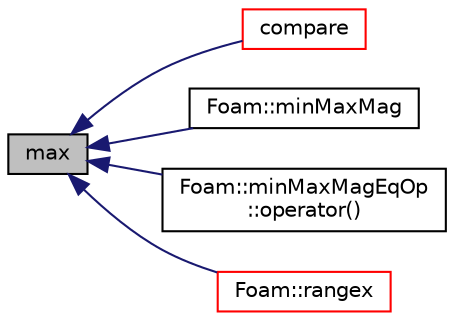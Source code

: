 digraph "max"
{
  bgcolor="transparent";
  edge [fontname="Helvetica",fontsize="10",labelfontname="Helvetica",labelfontsize="10"];
  node [fontname="Helvetica",fontsize="10",shape=record];
  rankdir="LR";
  Node1 [label="max",height=0.2,width=0.4,color="black", fillcolor="grey75", style="filled" fontcolor="black"];
  Node1 -> Node2 [dir="back",color="midnightblue",fontsize="10",style="solid",fontname="Helvetica"];
  Node2 [label="compare",height=0.2,width=0.4,color="red",URL="$classFoam_1_1MinMax.html#aa8756621815de35461b222c523f6194b",tooltip="Compares the min/max range with the specified value. "];
  Node1 -> Node3 [dir="back",color="midnightblue",fontsize="10",style="solid",fontname="Helvetica"];
  Node3 [label="Foam::minMaxMag",height=0.2,width=0.4,color="black",URL="$namespaceFoam.html#a346b7536ba6d78c2fab020de144c4809",tooltip="The min/max magnitudes from a min/max range. "];
  Node1 -> Node4 [dir="back",color="midnightblue",fontsize="10",style="solid",fontname="Helvetica"];
  Node4 [label="Foam::minMaxMagEqOp\l::operator()",height=0.2,width=0.4,color="black",URL="$structFoam_1_1minMaxMagEqOp.html#aa9fb152a1b890712fd93407f2c37f1ec"];
  Node1 -> Node5 [dir="back",color="midnightblue",fontsize="10",style="solid",fontname="Helvetica"];
  Node5 [label="Foam::rangex",height=0.2,width=0.4,color="red",URL="$namespaceFoam.html#af39e0cc6f410865ddd679e67462b9a47",tooltip="A (0-1) range for colouring. "];
}

